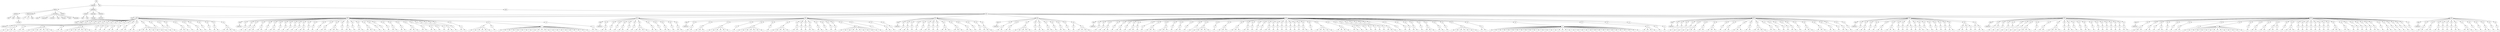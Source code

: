 digraph Tree {
	"t0" [label = "TEI"];
	"t1" [label = "teiHeader"];
	"t2" [label = "fileDesc"];
	"t3" [label = "titleStmt"];
	"t4" [label = "title"];
	"t5" [label = "title"];
	"t6" [label = "author"];
	"t7" [label = "surname"];
	"t8" [label = "publicationStmt"];
	"t9" [label = "p"];
	"t10" [label = "p"];
	"t11" [label = "idno"];
	"t12" [label = "sourceDesc"];
	"t13" [label = "genre"];
	"t14" [label = "inspiration"];
	"t15" [label = "structure"];
	"t16" [label = "type"];
	"t17" [label = "periode"];
	"t18" [label = "taille"];
	"t19" [label = "permalien"];
	"t20" [label = "edStmt"];
	"t21" [label = "profileDesc"];
	"t22" [label = "creation"];
	"t23" [label = "date"];
	"t24" [label = "date"];
	"t25" [label = "langUsage"];
	"t26" [label = "language"];
	"t27" [label = "textClass"];
	"t28" [label = "keywords"];
	"t29" [label = "term"];
	"t30" [label = "text"];
	"t31" [label = "body"];
	"t32" [label = "div1"];
	"t33" [label = "head"];
	"t34" [label = "div2"];
	"t35" [label = "head"];
	"t36" [label = "listPerson"];
	"t37" [label = "sp"];
	"t38" [label = "p"];
	"t39" [label = "s"];
	"t40" [label = "sp"];
	"t41" [label = "p"];
	"t42" [label = "s"];
	"t43" [label = "s"];
	"t44" [label = "s"];
	"t45" [label = "sp"];
	"t46" [label = "p"];
	"t47" [label = "s"];
	"t48" [label = "s"];
	"t49" [label = "sp"];
	"t50" [label = "p"];
	"t51" [label = "s"];
	"t52" [label = "s"];
	"t53" [label = "s"];
	"t54" [label = "s"];
	"t55" [label = "s"];
	"t56" [label = "s"];
	"t57" [label = "s"];
	"t58" [label = "sp"];
	"t59" [label = "p"];
	"t60" [label = "s"];
	"t61" [label = "s"];
	"t62" [label = "sp"];
	"t63" [label = "p"];
	"t64" [label = "s"];
	"t65" [label = "s"];
	"t66" [label = "s"];
	"t67" [label = "s"];
	"t68" [label = "s"];
	"t69" [label = "s"];
	"t70" [label = "s"];
	"t71" [label = "sp"];
	"t72" [label = "p"];
	"t73" [label = "s"];
	"t74" [label = "sp"];
	"t75" [label = "p"];
	"t76" [label = "s"];
	"t77" [label = "sp"];
	"t78" [label = "p"];
	"t79" [label = "s"];
	"t80" [label = "sp"];
	"t81" [label = "p"];
	"t82" [label = "s"];
	"t83" [label = "s"];
	"t84" [label = "sp"];
	"t85" [label = "p"];
	"t86" [label = "s"];
	"t87" [label = "sp"];
	"t88" [label = "p"];
	"t89" [label = "s"];
	"t90" [label = "s"];
	"t91" [label = "sp"];
	"t92" [label = "p"];
	"t93" [label = "s"];
	"t94" [label = "s"];
	"t95" [label = "sp"];
	"t96" [label = "p"];
	"t97" [label = "s"];
	"t98" [label = "s"];
	"t99" [label = "s"];
	"t100" [label = "s"];
	"t101" [label = "s"];
	"t102" [label = "s"];
	"t103" [label = "s"];
	"t104" [label = "sp"];
	"t105" [label = "p"];
	"t106" [label = "s"];
	"t107" [label = "sp"];
	"t108" [label = "p"];
	"t109" [label = "s"];
	"t110" [label = "sp"];
	"t111" [label = "p"];
	"t112" [label = "s"];
	"t113" [label = "sp"];
	"t114" [label = "p"];
	"t115" [label = "s"];
	"t116" [label = "s"];
	"t117" [label = "s"];
	"t118" [label = "sp"];
	"t119" [label = "p"];
	"t120" [label = "s"];
	"t121" [label = "sp"];
	"t122" [label = "p"];
	"t123" [label = "s"];
	"t124" [label = "s"];
	"t125" [label = "sp"];
	"t126" [label = "p"];
	"t127" [label = "s"];
	"t128" [label = "sp"];
	"t129" [label = "p"];
	"t130" [label = "s"];
	"t131" [label = "sp"];
	"t132" [label = "p"];
	"t133" [label = "s"];
	"t134" [label = "s"];
	"t135" [label = "sp"];
	"t136" [label = "p"];
	"t137" [label = "s"];
	"t138" [label = "s"];
	"t139" [label = "s"];
	"t140" [label = "s"];
	"t141" [label = "div2"];
	"t142" [label = "head"];
	"t143" [label = "listPerson"];
	"t144" [label = "sp"];
	"t145" [label = "p"];
	"t146" [label = "s"];
	"t147" [label = "sp"];
	"t148" [label = "p"];
	"t149" [label = "s"];
	"t150" [label = "sp"];
	"t151" [label = "p"];
	"t152" [label = "s"];
	"t153" [label = "s"];
	"t154" [label = "sp"];
	"t155" [label = "p"];
	"t156" [label = "s"];
	"t157" [label = "s"];
	"t158" [label = "sp"];
	"t159" [label = "p"];
	"t160" [label = "s"];
	"t161" [label = "sp"];
	"t162" [label = "p"];
	"t163" [label = "s"];
	"t164" [label = "s"];
	"t165" [label = "sp"];
	"t166" [label = "p"];
	"t167" [label = "s"];
	"t168" [label = "sp"];
	"t169" [label = "p"];
	"t170" [label = "s"];
	"t171" [label = "sp"];
	"t172" [label = "p"];
	"t173" [label = "s"];
	"t174" [label = "sp"];
	"t175" [label = "p"];
	"t176" [label = "s"];
	"t177" [label = "sp"];
	"t178" [label = "p"];
	"t179" [label = "s"];
	"t180" [label = "sp"];
	"t181" [label = "p"];
	"t182" [label = "s"];
	"t183" [label = "s"];
	"t184" [label = "sp"];
	"t185" [label = "p"];
	"t186" [label = "s"];
	"t187" [label = "sp"];
	"t188" [label = "p"];
	"t189" [label = "s"];
	"t190" [label = "sp"];
	"t191" [label = "p"];
	"t192" [label = "s"];
	"t193" [label = "sp"];
	"t194" [label = "p"];
	"t195" [label = "s"];
	"t196" [label = "s"];
	"t197" [label = "sp"];
	"t198" [label = "p"];
	"t199" [label = "s"];
	"t200" [label = "s"];
	"t201" [label = "s"];
	"t202" [label = "sp"];
	"t203" [label = "p"];
	"t204" [label = "s"];
	"t205" [label = "sp"];
	"t206" [label = "p"];
	"t207" [label = "s"];
	"t208" [label = "s"];
	"t209" [label = "sp"];
	"t210" [label = "p"];
	"t211" [label = "s"];
	"t212" [label = "sp"];
	"t213" [label = "p"];
	"t214" [label = "s"];
	"t215" [label = "s"];
	"t216" [label = "sp"];
	"t217" [label = "p"];
	"t218" [label = "s"];
	"t219" [label = "s"];
	"t220" [label = "s"];
	"t221" [label = "sp"];
	"t222" [label = "p"];
	"t223" [label = "s"];
	"t224" [label = "sp"];
	"t225" [label = "p"];
	"t226" [label = "s"];
	"t227" [label = "sp"];
	"t228" [label = "p"];
	"t229" [label = "s"];
	"t230" [label = "sp"];
	"t231" [label = "p"];
	"t232" [label = "s"];
	"t233" [label = "s"];
	"t234" [label = "sp"];
	"t235" [label = "p"];
	"t236" [label = "s"];
	"t237" [label = "s"];
	"t238" [label = "sp"];
	"t239" [label = "p"];
	"t240" [label = "s"];
	"t241" [label = "s"];
	"t242" [label = "s"];
	"t243" [label = "sp"];
	"t244" [label = "p"];
	"t245" [label = "s"];
	"t246" [label = "s"];
	"t247" [label = "sp"];
	"t248" [label = "p"];
	"t249" [label = "s"];
	"t250" [label = "s"];
	"t251" [label = "sp"];
	"t252" [label = "p"];
	"t253" [label = "s"];
	"t254" [label = "sp"];
	"t255" [label = "p"];
	"t256" [label = "s"];
	"t257" [label = "sp"];
	"t258" [label = "p"];
	"t259" [label = "s"];
	"t260" [label = "s"];
	"t261" [label = "sp"];
	"t262" [label = "p"];
	"t263" [label = "s"];
	"t264" [label = "sp"];
	"t265" [label = "p"];
	"t266" [label = "s"];
	"t267" [label = "s"];
	"t268" [label = "sp"];
	"t269" [label = "p"];
	"t270" [label = "s"];
	"t271" [label = "s"];
	"t272" [label = "s"];
	"t273" [label = "s"];
	"t274" [label = "s"];
	"t275" [label = "s"];
	"t276" [label = "p"];
	"t277" [label = "s"];
	"t278" [label = "p"];
	"t279" [label = "s"];
	"t280" [label = "s"];
	"t281" [label = "s"];
	"t282" [label = "s"];
	"t283" [label = "s"];
	"t284" [label = "s"];
	"t285" [label = "s"];
	"t286" [label = "s"];
	"t287" [label = "s"];
	"t288" [label = "s"];
	"t289" [label = "s"];
	"t290" [label = "s"];
	"t291" [label = "s"];
	"t292" [label = "s"];
	"t293" [label = "s"];
	"t294" [label = "s"];
	"t295" [label = "s"];
	"t296" [label = "s"];
	"t297" [label = "s"];
	"t298" [label = "s"];
	"t299" [label = "s"];
	"t300" [label = "s"];
	"t301" [label = "sp"];
	"t302" [label = "p"];
	"t303" [label = "s"];
	"t304" [label = "s"];
	"t305" [label = "div2"];
	"t306" [label = "head"];
	"t307" [label = "listPerson"];
	"t308" [label = "sp"];
	"t309" [label = "p"];
	"t310" [label = "s"];
	"t311" [label = "s"];
	"t312" [label = "sp"];
	"t313" [label = "p"];
	"t314" [label = "s"];
	"t315" [label = "sp"];
	"t316" [label = "p"];
	"t317" [label = "s"];
	"t318" [label = "sp"];
	"t319" [label = "p"];
	"t320" [label = "s"];
	"t321" [label = "s"];
	"t322" [label = "sp"];
	"t323" [label = "p"];
	"t324" [label = "s"];
	"t325" [label = "sp"];
	"t326" [label = "p"];
	"t327" [label = "s"];
	"t328" [label = "sp"];
	"t329" [label = "p"];
	"t330" [label = "s"];
	"t331" [label = "s"];
	"t332" [label = "s"];
	"t333" [label = "s"];
	"t334" [label = "sp"];
	"t335" [label = "p"];
	"t336" [label = "s"];
	"t337" [label = "s"];
	"t338" [label = "sp"];
	"t339" [label = "p"];
	"t340" [label = "s"];
	"t341" [label = "sp"];
	"t342" [label = "p"];
	"t343" [label = "s"];
	"t344" [label = "s"];
	"t345" [label = "sp"];
	"t346" [label = "p"];
	"t347" [label = "s"];
	"t348" [label = "sp"];
	"t349" [label = "p"];
	"t350" [label = "s"];
	"t351" [label = "s"];
	"t352" [label = "div2"];
	"t353" [label = "head"];
	"t354" [label = "listPerson"];
	"t355" [label = "sp"];
	"t356" [label = "p"];
	"t357" [label = "s"];
	"t358" [label = "s"];
	"t359" [label = "sp"];
	"t360" [label = "p"];
	"t361" [label = "s"];
	"t362" [label = "s"];
	"t363" [label = "s"];
	"t364" [label = "sp"];
	"t365" [label = "p"];
	"t366" [label = "s"];
	"t367" [label = "s"];
	"t368" [label = "s"];
	"t369" [label = "s"];
	"t370" [label = "s"];
	"t371" [label = "s"];
	"t372" [label = "sp"];
	"t373" [label = "p"];
	"t374" [label = "s"];
	"t375" [label = "sp"];
	"t376" [label = "p"];
	"t377" [label = "s"];
	"t378" [label = "s"];
	"t379" [label = "s"];
	"t380" [label = "s"];
	"t381" [label = "s"];
	"t382" [label = "s"];
	"t383" [label = "s"];
	"t384" [label = "sp"];
	"t385" [label = "p"];
	"t386" [label = "s"];
	"t387" [label = "sp"];
	"t388" [label = "p"];
	"t389" [label = "s"];
	"t390" [label = "s"];
	"t391" [label = "s"];
	"t392" [label = "s"];
	"t393" [label = "s"];
	"t394" [label = "sp"];
	"t395" [label = "p"];
	"t396" [label = "s"];
	"t397" [label = "s"];
	"t398" [label = "sp"];
	"t399" [label = "p"];
	"t400" [label = "s"];
	"t401" [label = "sp"];
	"t402" [label = "p"];
	"t403" [label = "s"];
	"t404" [label = "sp"];
	"t405" [label = "p"];
	"t406" [label = "s"];
	"t407" [label = "s"];
	"t408" [label = "sp"];
	"t409" [label = "p"];
	"t410" [label = "s"];
	"t411" [label = "s"];
	"t412" [label = "sp"];
	"t413" [label = "p"];
	"t414" [label = "s"];
	"t415" [label = "sp"];
	"t416" [label = "p"];
	"t417" [label = "s"];
	"t418" [label = "sp"];
	"t419" [label = "p"];
	"t420" [label = "s"];
	"t421" [label = "sp"];
	"t422" [label = "p"];
	"t423" [label = "s"];
	"t424" [label = "s"];
	"t425" [label = "s"];
	"t426" [label = "s"];
	"t427" [label = "s"];
	"t428" [label = "s"];
	"t429" [label = "s"];
	"t430" [label = "s"];
	"t431" [label = "s"];
	"t432" [label = "s"];
	"t433" [label = "sp"];
	"t434" [label = "p"];
	"t435" [label = "s"];
	"t436" [label = "sp"];
	"t437" [label = "p"];
	"t438" [label = "s"];
	"t439" [label = "s"];
	"t440" [label = "sp"];
	"t441" [label = "p"];
	"t442" [label = "s"];
	"t443" [label = "div2"];
	"t444" [label = "head"];
	"t445" [label = "listPerson"];
	"t446" [label = "sp"];
	"t447" [label = "p"];
	"t448" [label = "s"];
	"t449" [label = "sp"];
	"t450" [label = "p"];
	"t451" [label = "s"];
	"t452" [label = "s"];
	"t453" [label = "sp"];
	"t454" [label = "p"];
	"t455" [label = "s"];
	"t456" [label = "sp"];
	"t457" [label = "p"];
	"t458" [label = "s"];
	"t459" [label = "sp"];
	"t460" [label = "p"];
	"t461" [label = "s"];
	"t462" [label = "sp"];
	"t463" [label = "p"];
	"t464" [label = "s"];
	"t465" [label = "s"];
	"t466" [label = "sp"];
	"t467" [label = "p"];
	"t468" [label = "s"];
	"t469" [label = "sp"];
	"t470" [label = "p"];
	"t471" [label = "s"];
	"t472" [label = "sp"];
	"t473" [label = "p"];
	"t474" [label = "s"];
	"t475" [label = "s"];
	"t476" [label = "s"];
	"t477" [label = "sp"];
	"t478" [label = "p"];
	"t479" [label = "s"];
	"t480" [label = "s"];
	"t481" [label = "s"];
	"t482" [label = "sp"];
	"t483" [label = "p"];
	"t484" [label = "s"];
	"t485" [label = "s"];
	"t486" [label = "sp"];
	"t487" [label = "p"];
	"t488" [label = "s"];
	"t489" [label = "sp"];
	"t490" [label = "p"];
	"t491" [label = "s"];
	"t492" [label = "sp"];
	"t493" [label = "p"];
	"t494" [label = "s"];
	"t495" [label = "s"];
	"t496" [label = "s"];
	"t497" [label = "div2"];
	"t498" [label = "head"];
	"t499" [label = "listPerson"];
	"t500" [label = "sp"];
	"t501" [label = "p"];
	"t502" [label = "s"];
	"t503" [label = "s"];
	"t504" [label = "sp"];
	"t505" [label = "p"];
	"t506" [label = "s"];
	"t507" [label = "s"];
	"t508" [label = "sp"];
	"t509" [label = "p"];
	"t510" [label = "s"];
	"t511" [label = "s"];
	"t512" [label = "s"];
	"t513" [label = "s"];
	"t514" [label = "s"];
	"t515" [label = "sp"];
	"t516" [label = "p"];
	"t517" [label = "s"];
	"t518" [label = "sp"];
	"t519" [label = "p"];
	"t520" [label = "s"];
	"t521" [label = "s"];
	"t522" [label = "sp"];
	"t523" [label = "p"];
	"t524" [label = "s"];
	"t525" [label = "s"];
	"t526" [label = "sp"];
	"t527" [label = "p"];
	"t528" [label = "s"];
	"t529" [label = "sp"];
	"t530" [label = "p"];
	"t531" [label = "s"];
	"t532" [label = "s"];
	"t533" [label = "sp"];
	"t534" [label = "p"];
	"t535" [label = "s"];
	"t536" [label = "sp"];
	"t537" [label = "p"];
	"t538" [label = "s"];
	"t539" [label = "p"];
	"t540" [label = "s"];
	"t541" [label = "s"];
	"t542" [label = "s"];
	"t543" [label = "s"];
	"t544" [label = "div2"];
	"t545" [label = "head"];
	"t546" [label = "listPerson"];
	"t547" [label = "sp"];
	"t548" [label = "p"];
	"t549" [label = "s"];
	"t550" [label = "sp"];
	"t551" [label = "p"];
	"t552" [label = "s"];
	"t553" [label = "sp"];
	"t554" [label = "p"];
	"t555" [label = "s"];
	"t556" [label = "s"];
	"t557" [label = "sp"];
	"t558" [label = "p"];
	"t559" [label = "s"];
	"t560" [label = "sp"];
	"t561" [label = "p"];
	"t562" [label = "s"];
	"t563" [label = "s"];
	"t564" [label = "sp"];
	"t565" [label = "p"];
	"t566" [label = "s"];
	"t567" [label = "sp"];
	"t568" [label = "p"];
	"t569" [label = "s"];
	"t570" [label = "s"];
	"t571" [label = "sp"];
	"t572" [label = "p"];
	"t573" [label = "s"];
	"t574" [label = "sp"];
	"t575" [label = "p"];
	"t576" [label = "s"];
	"t577" [label = "sp"];
	"t578" [label = "p"];
	"t579" [label = "s"];
	"t580" [label = "s"];
	"t581" [label = "s"];
	"t582" [label = "sp"];
	"t583" [label = "p"];
	"t584" [label = "s"];
	"t585" [label = "s"];
	"t586" [label = "s"];
	"t587" [label = "sp"];
	"t588" [label = "p"];
	"t589" [label = "s"];
	"t590" [label = "sp"];
	"t591" [label = "p"];
	"t592" [label = "s"];
	"t593" [label = "s"];
	"t594" [label = "sp"];
	"t595" [label = "p"];
	"t596" [label = "s"];
	"t597" [label = "sp"];
	"t598" [label = "p"];
	"t599" [label = "s"];
	"t600" [label = "sp"];
	"t601" [label = "p"];
	"t602" [label = "s"];
	"t603" [label = "s"];
	"t604" [label = "s"];
	"t605" [label = "s"];
	"t606" [label = "s"];
	"t607" [label = "sp"];
	"t608" [label = "p"];
	"t609" [label = "s"];
	"t610" [label = "sp"];
	"t611" [label = "p"];
	"t612" [label = "s"];
	"t613" [label = "s"];
	"t614" [label = "s"];
	"t615" [label = "sp"];
	"t616" [label = "p"];
	"t617" [label = "s"];
	"t618" [label = "s"];
	"t619" [label = "s"];
	"t620" [label = "sp"];
	"t621" [label = "p"];
	"t622" [label = "s"];
	"t623" [label = "s"];
	"t624" [label = "sp"];
	"t625" [label = "p"];
	"t626" [label = "s"];
	"t627" [label = "sp"];
	"t628" [label = "p"];
	"t629" [label = "s"];
	"t630" [label = "sp"];
	"t631" [label = "p"];
	"t632" [label = "s"];
	"t633" [label = "sp"];
	"t634" [label = "p"];
	"t635" [label = "s"];
	"t636" [label = "s"];
	"t637" [label = "sp"];
	"t638" [label = "p"];
	"t639" [label = "s"];
	"t640" [label = "sp"];
	"t641" [label = "p"];
	"t642" [label = "s"];
	"t643" [label = "sp"];
	"t644" [label = "p"];
	"t645" [label = "s"];
	"t646" [label = "sp"];
	"t647" [label = "p"];
	"t648" [label = "s"];
	"t649" [label = "sp"];
	"t650" [label = "p"];
	"t651" [label = "s"];
	"t652" [label = "sp"];
	"t653" [label = "p"];
	"t654" [label = "s"];
	"t655" [label = "sp"];
	"t656" [label = "p"];
	"t657" [label = "s"];
	"t658" [label = "sp"];
	"t659" [label = "p"];
	"t660" [label = "s"];
	"t661" [label = "s"];
	"t662" [label = "sp"];
	"t663" [label = "p"];
	"t664" [label = "s"];
	"t665" [label = "sp"];
	"t666" [label = "p"];
	"t667" [label = "s"];
	"t668" [label = "s"];
	"t669" [label = "s"];
	"t670" [label = "s"];
	"t671" [label = "s"];
	"t672" [label = "sp"];
	"t673" [label = "p"];
	"t674" [label = "s"];
	"t675" [label = "s"];
	"t676" [label = "s"];
	"t677" [label = "s"];
	"t678" [label = "sp"];
	"t679" [label = "p"];
	"t680" [label = "s"];
	"t681" [label = "s"];
	"t682" [label = "sp"];
	"t683" [label = "p"];
	"t684" [label = "s"];
	"t685" [label = "sp"];
	"t686" [label = "p"];
	"t687" [label = "s"];
	"t688" [label = "sp"];
	"t689" [label = "p"];
	"t690" [label = "s"];
	"t691" [label = "sp"];
	"t692" [label = "p"];
	"t693" [label = "s"];
	"t694" [label = "sp"];
	"t695" [label = "p"];
	"t696" [label = "s"];
	"t697" [label = "sp"];
	"t698" [label = "p"];
	"t699" [label = "s"];
	"t700" [label = "sp"];
	"t701" [label = "p"];
	"t702" [label = "s"];
	"t703" [label = "s"];
	"t704" [label = "s"];
	"t705" [label = "sp"];
	"t706" [label = "p"];
	"t707" [label = "s"];
	"t708" [label = "sp"];
	"t709" [label = "p"];
	"t710" [label = "s"];
	"t711" [label = "sp"];
	"t712" [label = "p"];
	"t713" [label = "s"];
	"t714" [label = "sp"];
	"t715" [label = "p"];
	"t716" [label = "s"];
	"t717" [label = "s"];
	"t718" [label = "sp"];
	"t719" [label = "p"];
	"t720" [label = "s"];
	"t721" [label = "sp"];
	"t722" [label = "p"];
	"t723" [label = "s"];
	"t724" [label = "s"];
	"t725" [label = "s"];
	"t726" [label = "sp"];
	"t727" [label = "p"];
	"t728" [label = "s"];
	"t729" [label = "s"];
	"t730" [label = "sp"];
	"t731" [label = "p"];
	"t732" [label = "s"];
	"t733" [label = "sp"];
	"t734" [label = "p"];
	"t735" [label = "s"];
	"t736" [label = "s"];
	"t737" [label = "s"];
	"t738" [label = "s"];
	"t739" [label = "s"];
	"t740" [label = "s"];
	"t741" [label = "s"];
	"t742" [label = "sp"];
	"t743" [label = "p"];
	"t744" [label = "s"];
	"t745" [label = "s"];
	"t746" [label = "sp"];
	"t747" [label = "p"];
	"t748" [label = "s"];
	"t749" [label = "s"];
	"t750" [label = "s"];
	"t751" [label = "s"];
	"t752" [label = "s"];
	"t753" [label = "s"];
	"t754" [label = "s"];
	"t755" [label = "s"];
	"t756" [label = "s"];
	"t757" [label = "s"];
	"t758" [label = "s"];
	"t759" [label = "s"];
	"t760" [label = "s"];
	"t761" [label = "s"];
	"t762" [label = "s"];
	"t763" [label = "s"];
	"t764" [label = "s"];
	"t765" [label = "s"];
	"t766" [label = "s"];
	"t767" [label = "s"];
	"t768" [label = "s"];
	"t769" [label = "s"];
	"t770" [label = "s"];
	"t771" [label = "s"];
	"t772" [label = "s"];
	"t773" [label = "s"];
	"t774" [label = "s"];
	"t775" [label = "s"];
	"t776" [label = "s"];
	"t777" [label = "s"];
	"t778" [label = "s"];
	"t779" [label = "s"];
	"t780" [label = "s"];
	"t781" [label = "s"];
	"t782" [label = "s"];
	"t783" [label = "s"];
	"t784" [label = "sp"];
	"t785" [label = "p"];
	"t786" [label = "s"];
	"t787" [label = "s"];
	"t788" [label = "s"];
	"t789" [label = "s"];
	"t790" [label = "sp"];
	"t791" [label = "p"];
	"t792" [label = "s"];
	"t793" [label = "sp"];
	"t794" [label = "p"];
	"t795" [label = "s"];
	"t796" [label = "div2"];
	"t797" [label = "head"];
	"t798" [label = "listPerson"];
	"t799" [label = "sp"];
	"t800" [label = "p"];
	"t801" [label = "s"];
	"t802" [label = "sp"];
	"t803" [label = "p"];
	"t804" [label = "s"];
	"t805" [label = "sp"];
	"t806" [label = "p"];
	"t807" [label = "s"];
	"t808" [label = "sp"];
	"t809" [label = "p"];
	"t810" [label = "s"];
	"t811" [label = "sp"];
	"t812" [label = "p"];
	"t813" [label = "s"];
	"t814" [label = "s"];
	"t815" [label = "s"];
	"t816" [label = "sp"];
	"t817" [label = "p"];
	"t818" [label = "s"];
	"t819" [label = "s"];
	"t820" [label = "sp"];
	"t821" [label = "p"];
	"t822" [label = "s"];
	"t823" [label = "s"];
	"t824" [label = "s"];
	"t825" [label = "sp"];
	"t826" [label = "p"];
	"t827" [label = "s"];
	"t828" [label = "sp"];
	"t829" [label = "p"];
	"t830" [label = "s"];
	"t831" [label = "s"];
	"t832" [label = "sp"];
	"t833" [label = "p"];
	"t834" [label = "s"];
	"t835" [label = "s"];
	"t836" [label = "s"];
	"t837" [label = "sp"];
	"t838" [label = "p"];
	"t839" [label = "s"];
	"t840" [label = "s"];
	"t841" [label = "sp"];
	"t842" [label = "p"];
	"t843" [label = "s"];
	"t844" [label = "s"];
	"t845" [label = "s"];
	"t846" [label = "s"];
	"t847" [label = "sp"];
	"t848" [label = "p"];
	"t849" [label = "s"];
	"t850" [label = "s"];
	"t851" [label = "sp"];
	"t852" [label = "p"];
	"t853" [label = "s"];
	"t854" [label = "sp"];
	"t855" [label = "p"];
	"t856" [label = "s"];
	"t857" [label = "sp"];
	"t858" [label = "p"];
	"t859" [label = "s"];
	"t860" [label = "sp"];
	"t861" [label = "p"];
	"t862" [label = "s"];
	"t863" [label = "s"];
	"t864" [label = "sp"];
	"t865" [label = "p"];
	"t866" [label = "s"];
	"t867" [label = "sp"];
	"t868" [label = "p"];
	"t869" [label = "s"];
	"t870" [label = "s"];
	"t871" [label = "s"];
	"t872" [label = "sp"];
	"t873" [label = "p"];
	"t874" [label = "s"];
	"t875" [label = "s"];
	"t876" [label = "s"];
	"t877" [label = "sp"];
	"t878" [label = "p"];
	"t879" [label = "s"];
	"t880" [label = "s"];
	"t881" [label = "sp"];
	"t882" [label = "p"];
	"t883" [label = "s"];
	"t884" [label = "sp"];
	"t885" [label = "p"];
	"t886" [label = "s"];
	"t887" [label = "s"];
	"t888" [label = "sp"];
	"t889" [label = "p"];
	"t890" [label = "s"];
	"t891" [label = "div2"];
	"t892" [label = "head"];
	"t893" [label = "listPerson"];
	"t894" [label = "sp"];
	"t895" [label = "p"];
	"t896" [label = "s"];
	"t897" [label = "sp"];
	"t898" [label = "p"];
	"t899" [label = "s"];
	"t900" [label = "s"];
	"t901" [label = "sp"];
	"t902" [label = "p"];
	"t903" [label = "s"];
	"t904" [label = "sp"];
	"t905" [label = "p"];
	"t906" [label = "s"];
	"t907" [label = "sp"];
	"t908" [label = "p"];
	"t909" [label = "s"];
	"t910" [label = "s"];
	"t911" [label = "sp"];
	"t912" [label = "p"];
	"t913" [label = "s"];
	"t914" [label = "s"];
	"t915" [label = "s"];
	"t916" [label = "sp"];
	"t917" [label = "p"];
	"t918" [label = "s"];
	"t919" [label = "sp"];
	"t920" [label = "p"];
	"t921" [label = "s"];
	"t922" [label = "sp"];
	"t923" [label = "p"];
	"t924" [label = "s"];
	"t925" [label = "p"];
	"t926" [label = "s"];
	"t927" [label = "sp"];
	"t928" [label = "p"];
	"t929" [label = "s"];
	"t930" [label = "sp"];
	"t931" [label = "p"];
	"t932" [label = "s"];
	"t933" [label = "s"];
	"t934" [label = "sp"];
	"t935" [label = "p"];
	"t936" [label = "s"];
	"t937" [label = "sp"];
	"t938" [label = "p"];
	"t939" [label = "s"];
	"t940" [label = "sp"];
	"t941" [label = "p"];
	"t942" [label = "s"];
	"t943" [label = "sp"];
	"t944" [label = "p"];
	"t945" [label = "s"];
	"t946" [label = "sp"];
	"t947" [label = "p"];
	"t948" [label = "s"];
	"t949" [label = "sp"];
	"t950" [label = "p"];
	"t951" [label = "s"];
	"t952" [label = "s"];
	"t953" [label = "sp"];
	"t954" [label = "p"];
	"t955" [label = "s"];
	"t956" [label = "s"];
	"t957" [label = "p"];
	"t958" [label = "s"];
	"t959" [label = "p"];
	"t960" [label = "s"];
	"t961" [label = "sp"];
	"t962" [label = "p"];
	"t963" [label = "s"];
	"t964" [label = "p"];
	"t965" [label = "s"];
	"t966" [label = "s"];
	"t967" [label = "div2"];
	"t968" [label = "head"];
	"t969" [label = "listPerson"];
	"t970" [label = "sp"];
	"t971" [label = "p"];
	"t972" [label = "s"];
	"t973" [label = "p"];
	"t974" [label = "s"];
	"t975" [label = "sp"];
	"t976" [label = "p"];
	"t977" [label = "s"];
	"t978" [label = "sp"];
	"t979" [label = "p"];
	"t980" [label = "s"];
	"t981" [label = "sp"];
	"t982" [label = "p"];
	"t983" [label = "s"];
	"t984" [label = "sp"];
	"t985" [label = "p"];
	"t986" [label = "s"];
	"t987" [label = "sp"];
	"t988" [label = "p"];
	"t989" [label = "s"];
	"t990" [label = "sp"];
	"t991" [label = "p"];
	"t992" [label = "s"];
	"t993" [label = "s"];
	"t994" [label = "s"];
	"t995" [label = "s"];
	"t996" [label = "sp"];
	"t997" [label = "p"];
	"t998" [label = "s"];
	"t999" [label = "sp"];
	"t1000" [label = "p"];
	"t1001" [label = "s"];
	"t1002" [label = "s"];
	"t1003" [label = "sp"];
	"t1004" [label = "p"];
	"t1005" [label = "s"];
	"t1006" [label = "s"];
	"t1007" [label = "s"];
	"t1008" [label = "s"];
	"t1009" [label = "sp"];
	"t1010" [label = "p"];
	"t1011" [label = "s"];
	"t1012" [label = "sp"];
	"t1013" [label = "p"];
	"t1014" [label = "s"];
	"t1015" [label = "s"];
	"t1016" [label = "sp"];
	"t1017" [label = "p"];
	"t1018" [label = "s"];
	"t1019" [label = "sp"];
	"t1020" [label = "p"];
	"t1021" [label = "s"];
	"t1022" [label = "sp"];
	"t1023" [label = "p"];
	"t1024" [label = "s"];
	"t1025" [label = "s"];
	"t1026" [label = "sp"];
	"t1027" [label = "p"];
	"t1028" [label = "s"];
	"t1029" [label = "sp"];
	"t1030" [label = "p"];
	"t1031" [label = "s"];
	"t1032" [label = "sp"];
	"t1033" [label = "p"];
	"t1034" [label = "s"];
	"t1035" [label = "sp"];
	"t1036" [label = "p"];
	"t1037" [label = "s"];
	"t1038" [label = "sp"];
	"t1039" [label = "p"];
	"t1040" [label = "s"];
	"t1041" [label = "sp"];
	"t1042" [label = "p"];
	"t1043" [label = "s"];
	"t1044" [label = "sp"];
	"t1045" [label = "p"];
	"t1046" [label = "s"];
	"t1047" [label = "sp"];
	"t1048" [label = "p"];
	"t1049" [label = "s"];
	"t1050" [label = "s"];
	"t1051" [label = "div2"];
	"t1052" [label = "head"];
	"t1053" [label = "listPerson"];
	"t1054" [label = "sp"];
	"t1055" [label = "p"];
	"t1056" [label = "s"];
	"t1057" [label = "s"];
	"t1058" [label = "s"];
	"t1059" [label = "sp"];
	"t1060" [label = "p"];
	"t1061" [label = "s"];
	"t1062" [label = "s"];
	"t1063" [label = "sp"];
	"t1064" [label = "p"];
	"t1065" [label = "s"];
	"t1066" [label = "p"];
	"t1067" [label = "s"];
	"t1068" [label = "s"];
	"t1069" [label = "sp"];
	"t1070" [label = "p"];
	"t1071" [label = "s"];
	"t1072" [label = "sp"];
	"t1073" [label = "p"];
	"t1074" [label = "s"];
	"t1075" [label = "sp"];
	"t1076" [label = "p"];
	"t1077" [label = "s"];
	"t1078" [label = "s"];
	"t1079" [label = "sp"];
	"t1080" [label = "p"];
	"t1081" [label = "s"];
	"t1082" [label = "sp"];
	"t1083" [label = "p"];
	"t1084" [label = "s"];
	"t1085" [label = "s"];
	"t1086" [label = "s"];
	"t1087" [label = "s"];
	"t1088" [label = "s"];
	"t1089" [label = "s"];
	"t1090" [label = "s"];
	"t1091" [label = "s"];
	"t1092" [label = "s"];
	"t1093" [label = "s"];
	"t1094" [label = "s"];
	"t1095" [label = "s"];
	"t1096" [label = "s"];
	"t1097" [label = "s"];
	"t1098" [label = "sp"];
	"t1099" [label = "p"];
	"t1100" [label = "s"];
	"t1101" [label = "sp"];
	"t1102" [label = "p"];
	"t1103" [label = "s"];
	"t1104" [label = "s"];
	"t1105" [label = "sp"];
	"t1106" [label = "p"];
	"t1107" [label = "s"];
	"t1108" [label = "s"];
	"t1109" [label = "sp"];
	"t1110" [label = "p"];
	"t1111" [label = "s"];
	"t1112" [label = "s"];
	"t1113" [label = "p"];
	"t1114" [label = "s"];
	"t1115" [label = "sp"];
	"t1116" [label = "p"];
	"t1117" [label = "s"];
	"t1118" [label = "sp"];
	"t1119" [label = "p"];
	"t1120" [label = "s"];
	"t1121" [label = "s"];
	"t1122" [label = "s"];
	"t1123" [label = "sp"];
	"t1124" [label = "p"];
	"t1125" [label = "s"];
	"t1126" [label = "sp"];
	"t1127" [label = "p"];
	"t1128" [label = "s"];
	"t1129" [label = "sp"];
	"t1130" [label = "p"];
	"t1131" [label = "s"];
	"t1132" [label = "sp"];
	"t1133" [label = "p"];
	"t1134" [label = "s"];
	"t1135" [label = "sp"];
	"t1136" [label = "p"];
	"t1137" [label = "s"];
	"t1138" [label = "sp"];
	"t1139" [label = "p"];
	"t1140" [label = "s"];
	"t1141" [label = "sp"];
	"t1142" [label = "p"];
	"t1143" [label = "s"];
	"t1144" [label = "sp"];
	"t1145" [label = "p"];
	"t1146" [label = "s"];
	"t1147" [label = "sp"];
	"t1148" [label = "p"];
	"t1149" [label = "s"];
	"t1150" [label = "s"];
	"t1151" [label = "s"];
	"t1152" [label = "sp"];
	"t1153" [label = "p"];
	"t1154" [label = "s"];
	"t1155" [label = "s"];
	"t1156" [label = "sp"];
	"t1157" [label = "p"];
	"t1158" [label = "s"];
	"t1159" [label = "sp"];
	"t1160" [label = "p"];
	"t1161" [label = "s"];
	"t1162" [label = "sp"];
	"t1163" [label = "p"];
	"t1164" [label = "s"];
	"t1165" [label = "sp"];
	"t1166" [label = "p"];
	"t1167" [label = "s"];
	"t1168" [label = "sp"];
	"t1169" [label = "p"];
	"t1170" [label = "s"];
	"t1171" [label = "sp"];
	"t1172" [label = "p"];
	"t1173" [label = "s"];
	"t1174" [label = "s"];
	"t1175" [label = "sp"];
	"t1176" [label = "p"];
	"t1177" [label = "s"];
	"t1178" [label = "sp"];
	"t1179" [label = "p"];
	"t1180" [label = "s"];
	"t1181" [label = "s"];
	"t1182" [label = "sp"];
	"t1183" [label = "p"];
	"t1184" [label = "s"];
	"t1185" [label = "sp"];
	"t1186" [label = "p"];
	"t1187" [label = "s"];
	"t1188" [label = "sp"];
	"t1189" [label = "p"];
	"t1190" [label = "s"];
	"t1191" [label = "sp"];
	"t1192" [label = "p"];
	"t1193" [label = "s"];
	"t1194" [label = "sp"];
	"t1195" [label = "p"];
	"t1196" [label = "s"];
	"t1197" [label = "div2"];
	"t1198" [label = "head"];
	"t1199" [label = "listPerson"];
	"t1200" [label = "sp"];
	"t1201" [label = "p"];
	"t1202" [label = "s"];
	"t1203" [label = "s"];
	"t1204" [label = "sp"];
	"t1205" [label = "p"];
	"t1206" [label = "s"];
	"t1207" [label = "s"];
	"t1208" [label = "sp"];
	"t1209" [label = "p"];
	"t1210" [label = "s"];
	"t1211" [label = "s"];
	"t1212" [label = "sp"];
	"t1213" [label = "p"];
	"t1214" [label = "s"];
	"t1215" [label = "sp"];
	"t1216" [label = "p"];
	"t1217" [label = "s"];
	"t1218" [label = "sp"];
	"t1219" [label = "p"];
	"t1220" [label = "s"];
	"t1221" [label = "sp"];
	"t1222" [label = "p"];
	"t1223" [label = "s"];
	"t1224" [label = "s"];
	"t1225" [label = "sp"];
	"t1226" [label = "p"];
	"t1227" [label = "s"];
	"t1228" [label = "s"];
	"t1229" [label = "s"];
	"t1230" [label = "sp"];
	"t1231" [label = "p"];
	"t1232" [label = "s"];
	"t1233" [label = "sp"];
	"t1234" [label = "p"];
	"t1235" [label = "s"];
	"t1236" [label = "sp"];
	"t1237" [label = "p"];
	"t1238" [label = "s"];
	"t1239" [label = "s"];
	"t1240" [label = "sp"];
	"t1241" [label = "p"];
	"t1242" [label = "s"];
	"t1243" [label = "sp"];
	"t1244" [label = "p"];
	"t1245" [label = "s"];
	"t0" -> "t1";
	"t1" -> "t2";
	"t2" -> "t3";
	"t3" -> "t4";
	"t3" -> "t5";
	"t3" -> "t6";
	"t6" -> "t7";
	"t2" -> "t8";
	"t8" -> "t9";
	"t8" -> "t10";
	"t8" -> "t11";
	"t2" -> "t12";
	"t12" -> "t13";
	"t12" -> "t14";
	"t12" -> "t15";
	"t12" -> "t16";
	"t12" -> "t17";
	"t12" -> "t18";
	"t12" -> "t19";
	"t2" -> "t20";
	"t1" -> "t21";
	"t21" -> "t22";
	"t22" -> "t23";
	"t22" -> "t24";
	"t21" -> "t25";
	"t25" -> "t26";
	"t21" -> "t27";
	"t27" -> "t28";
	"t28" -> "t29";
	"t0" -> "t30";
	"t30" -> "t31";
	"t31" -> "t32";
	"t32" -> "t33";
	"t32" -> "t34";
	"t34" -> "t35";
	"t35" -> "t36";
	"t34" -> "t37";
	"t37" -> "t38";
	"t38" -> "t39";
	"t34" -> "t40";
	"t40" -> "t41";
	"t41" -> "t42";
	"t41" -> "t43";
	"t41" -> "t44";
	"t34" -> "t45";
	"t45" -> "t46";
	"t46" -> "t47";
	"t46" -> "t48";
	"t34" -> "t49";
	"t49" -> "t50";
	"t50" -> "t51";
	"t50" -> "t52";
	"t50" -> "t53";
	"t50" -> "t54";
	"t50" -> "t55";
	"t50" -> "t56";
	"t50" -> "t57";
	"t34" -> "t58";
	"t58" -> "t59";
	"t59" -> "t60";
	"t59" -> "t61";
	"t34" -> "t62";
	"t62" -> "t63";
	"t63" -> "t64";
	"t63" -> "t65";
	"t63" -> "t66";
	"t63" -> "t67";
	"t63" -> "t68";
	"t63" -> "t69";
	"t63" -> "t70";
	"t34" -> "t71";
	"t71" -> "t72";
	"t72" -> "t73";
	"t34" -> "t74";
	"t74" -> "t75";
	"t75" -> "t76";
	"t34" -> "t77";
	"t77" -> "t78";
	"t78" -> "t79";
	"t34" -> "t80";
	"t80" -> "t81";
	"t81" -> "t82";
	"t81" -> "t83";
	"t34" -> "t84";
	"t84" -> "t85";
	"t85" -> "t86";
	"t34" -> "t87";
	"t87" -> "t88";
	"t88" -> "t89";
	"t88" -> "t90";
	"t34" -> "t91";
	"t91" -> "t92";
	"t92" -> "t93";
	"t92" -> "t94";
	"t34" -> "t95";
	"t95" -> "t96";
	"t96" -> "t97";
	"t96" -> "t98";
	"t96" -> "t99";
	"t96" -> "t100";
	"t96" -> "t101";
	"t96" -> "t102";
	"t96" -> "t103";
	"t34" -> "t104";
	"t104" -> "t105";
	"t105" -> "t106";
	"t34" -> "t107";
	"t107" -> "t108";
	"t108" -> "t109";
	"t34" -> "t110";
	"t110" -> "t111";
	"t111" -> "t112";
	"t34" -> "t113";
	"t113" -> "t114";
	"t114" -> "t115";
	"t114" -> "t116";
	"t114" -> "t117";
	"t34" -> "t118";
	"t118" -> "t119";
	"t119" -> "t120";
	"t34" -> "t121";
	"t121" -> "t122";
	"t122" -> "t123";
	"t122" -> "t124";
	"t34" -> "t125";
	"t125" -> "t126";
	"t126" -> "t127";
	"t34" -> "t128";
	"t128" -> "t129";
	"t129" -> "t130";
	"t34" -> "t131";
	"t131" -> "t132";
	"t132" -> "t133";
	"t132" -> "t134";
	"t34" -> "t135";
	"t135" -> "t136";
	"t136" -> "t137";
	"t136" -> "t138";
	"t136" -> "t139";
	"t136" -> "t140";
	"t32" -> "t141";
	"t141" -> "t142";
	"t142" -> "t143";
	"t141" -> "t144";
	"t144" -> "t145";
	"t145" -> "t146";
	"t141" -> "t147";
	"t147" -> "t148";
	"t148" -> "t149";
	"t141" -> "t150";
	"t150" -> "t151";
	"t151" -> "t152";
	"t151" -> "t153";
	"t141" -> "t154";
	"t154" -> "t155";
	"t155" -> "t156";
	"t155" -> "t157";
	"t141" -> "t158";
	"t158" -> "t159";
	"t159" -> "t160";
	"t141" -> "t161";
	"t161" -> "t162";
	"t162" -> "t163";
	"t162" -> "t164";
	"t141" -> "t165";
	"t165" -> "t166";
	"t166" -> "t167";
	"t141" -> "t168";
	"t168" -> "t169";
	"t169" -> "t170";
	"t141" -> "t171";
	"t171" -> "t172";
	"t172" -> "t173";
	"t141" -> "t174";
	"t174" -> "t175";
	"t175" -> "t176";
	"t141" -> "t177";
	"t177" -> "t178";
	"t178" -> "t179";
	"t141" -> "t180";
	"t180" -> "t181";
	"t181" -> "t182";
	"t181" -> "t183";
	"t141" -> "t184";
	"t184" -> "t185";
	"t185" -> "t186";
	"t141" -> "t187";
	"t187" -> "t188";
	"t188" -> "t189";
	"t141" -> "t190";
	"t190" -> "t191";
	"t191" -> "t192";
	"t141" -> "t193";
	"t193" -> "t194";
	"t194" -> "t195";
	"t194" -> "t196";
	"t141" -> "t197";
	"t197" -> "t198";
	"t198" -> "t199";
	"t198" -> "t200";
	"t198" -> "t201";
	"t141" -> "t202";
	"t202" -> "t203";
	"t203" -> "t204";
	"t141" -> "t205";
	"t205" -> "t206";
	"t206" -> "t207";
	"t206" -> "t208";
	"t141" -> "t209";
	"t209" -> "t210";
	"t210" -> "t211";
	"t141" -> "t212";
	"t212" -> "t213";
	"t213" -> "t214";
	"t213" -> "t215";
	"t141" -> "t216";
	"t216" -> "t217";
	"t217" -> "t218";
	"t217" -> "t219";
	"t217" -> "t220";
	"t141" -> "t221";
	"t221" -> "t222";
	"t222" -> "t223";
	"t141" -> "t224";
	"t224" -> "t225";
	"t225" -> "t226";
	"t141" -> "t227";
	"t227" -> "t228";
	"t228" -> "t229";
	"t141" -> "t230";
	"t230" -> "t231";
	"t231" -> "t232";
	"t231" -> "t233";
	"t141" -> "t234";
	"t234" -> "t235";
	"t235" -> "t236";
	"t235" -> "t237";
	"t141" -> "t238";
	"t238" -> "t239";
	"t239" -> "t240";
	"t239" -> "t241";
	"t239" -> "t242";
	"t141" -> "t243";
	"t243" -> "t244";
	"t244" -> "t245";
	"t244" -> "t246";
	"t141" -> "t247";
	"t247" -> "t248";
	"t248" -> "t249";
	"t248" -> "t250";
	"t141" -> "t251";
	"t251" -> "t252";
	"t252" -> "t253";
	"t141" -> "t254";
	"t254" -> "t255";
	"t255" -> "t256";
	"t141" -> "t257";
	"t257" -> "t258";
	"t258" -> "t259";
	"t258" -> "t260";
	"t141" -> "t261";
	"t261" -> "t262";
	"t262" -> "t263";
	"t141" -> "t264";
	"t264" -> "t265";
	"t265" -> "t266";
	"t265" -> "t267";
	"t141" -> "t268";
	"t268" -> "t269";
	"t269" -> "t270";
	"t269" -> "t271";
	"t269" -> "t272";
	"t269" -> "t273";
	"t269" -> "t274";
	"t269" -> "t275";
	"t268" -> "t276";
	"t276" -> "t277";
	"t268" -> "t278";
	"t278" -> "t279";
	"t278" -> "t280";
	"t278" -> "t281";
	"t278" -> "t282";
	"t278" -> "t283";
	"t278" -> "t284";
	"t278" -> "t285";
	"t278" -> "t286";
	"t278" -> "t287";
	"t278" -> "t288";
	"t278" -> "t289";
	"t278" -> "t290";
	"t278" -> "t291";
	"t278" -> "t292";
	"t278" -> "t293";
	"t278" -> "t294";
	"t278" -> "t295";
	"t278" -> "t296";
	"t278" -> "t297";
	"t278" -> "t298";
	"t278" -> "t299";
	"t278" -> "t300";
	"t141" -> "t301";
	"t301" -> "t302";
	"t302" -> "t303";
	"t302" -> "t304";
	"t32" -> "t305";
	"t305" -> "t306";
	"t306" -> "t307";
	"t305" -> "t308";
	"t308" -> "t309";
	"t309" -> "t310";
	"t309" -> "t311";
	"t305" -> "t312";
	"t312" -> "t313";
	"t313" -> "t314";
	"t305" -> "t315";
	"t315" -> "t316";
	"t316" -> "t317";
	"t305" -> "t318";
	"t318" -> "t319";
	"t319" -> "t320";
	"t319" -> "t321";
	"t305" -> "t322";
	"t322" -> "t323";
	"t323" -> "t324";
	"t305" -> "t325";
	"t325" -> "t326";
	"t326" -> "t327";
	"t305" -> "t328";
	"t328" -> "t329";
	"t329" -> "t330";
	"t329" -> "t331";
	"t329" -> "t332";
	"t329" -> "t333";
	"t305" -> "t334";
	"t334" -> "t335";
	"t335" -> "t336";
	"t335" -> "t337";
	"t305" -> "t338";
	"t338" -> "t339";
	"t339" -> "t340";
	"t305" -> "t341";
	"t341" -> "t342";
	"t342" -> "t343";
	"t342" -> "t344";
	"t305" -> "t345";
	"t345" -> "t346";
	"t346" -> "t347";
	"t305" -> "t348";
	"t348" -> "t349";
	"t349" -> "t350";
	"t349" -> "t351";
	"t32" -> "t352";
	"t352" -> "t353";
	"t353" -> "t354";
	"t352" -> "t355";
	"t355" -> "t356";
	"t356" -> "t357";
	"t356" -> "t358";
	"t352" -> "t359";
	"t359" -> "t360";
	"t360" -> "t361";
	"t360" -> "t362";
	"t360" -> "t363";
	"t352" -> "t364";
	"t364" -> "t365";
	"t365" -> "t366";
	"t365" -> "t367";
	"t365" -> "t368";
	"t365" -> "t369";
	"t365" -> "t370";
	"t365" -> "t371";
	"t352" -> "t372";
	"t372" -> "t373";
	"t373" -> "t374";
	"t352" -> "t375";
	"t375" -> "t376";
	"t376" -> "t377";
	"t376" -> "t378";
	"t376" -> "t379";
	"t376" -> "t380";
	"t376" -> "t381";
	"t376" -> "t382";
	"t376" -> "t383";
	"t352" -> "t384";
	"t384" -> "t385";
	"t385" -> "t386";
	"t352" -> "t387";
	"t387" -> "t388";
	"t388" -> "t389";
	"t388" -> "t390";
	"t388" -> "t391";
	"t388" -> "t392";
	"t388" -> "t393";
	"t352" -> "t394";
	"t394" -> "t395";
	"t395" -> "t396";
	"t395" -> "t397";
	"t352" -> "t398";
	"t398" -> "t399";
	"t399" -> "t400";
	"t352" -> "t401";
	"t401" -> "t402";
	"t402" -> "t403";
	"t352" -> "t404";
	"t404" -> "t405";
	"t405" -> "t406";
	"t405" -> "t407";
	"t352" -> "t408";
	"t408" -> "t409";
	"t409" -> "t410";
	"t409" -> "t411";
	"t352" -> "t412";
	"t412" -> "t413";
	"t413" -> "t414";
	"t352" -> "t415";
	"t415" -> "t416";
	"t416" -> "t417";
	"t352" -> "t418";
	"t418" -> "t419";
	"t419" -> "t420";
	"t352" -> "t421";
	"t421" -> "t422";
	"t422" -> "t423";
	"t422" -> "t424";
	"t422" -> "t425";
	"t422" -> "t426";
	"t422" -> "t427";
	"t422" -> "t428";
	"t422" -> "t429";
	"t422" -> "t430";
	"t422" -> "t431";
	"t422" -> "t432";
	"t352" -> "t433";
	"t433" -> "t434";
	"t434" -> "t435";
	"t352" -> "t436";
	"t436" -> "t437";
	"t437" -> "t438";
	"t437" -> "t439";
	"t352" -> "t440";
	"t440" -> "t441";
	"t441" -> "t442";
	"t32" -> "t443";
	"t443" -> "t444";
	"t444" -> "t445";
	"t443" -> "t446";
	"t446" -> "t447";
	"t447" -> "t448";
	"t443" -> "t449";
	"t449" -> "t450";
	"t450" -> "t451";
	"t450" -> "t452";
	"t443" -> "t453";
	"t453" -> "t454";
	"t454" -> "t455";
	"t443" -> "t456";
	"t456" -> "t457";
	"t457" -> "t458";
	"t443" -> "t459";
	"t459" -> "t460";
	"t460" -> "t461";
	"t443" -> "t462";
	"t462" -> "t463";
	"t463" -> "t464";
	"t463" -> "t465";
	"t443" -> "t466";
	"t466" -> "t467";
	"t467" -> "t468";
	"t443" -> "t469";
	"t469" -> "t470";
	"t470" -> "t471";
	"t443" -> "t472";
	"t472" -> "t473";
	"t473" -> "t474";
	"t473" -> "t475";
	"t473" -> "t476";
	"t443" -> "t477";
	"t477" -> "t478";
	"t478" -> "t479";
	"t478" -> "t480";
	"t478" -> "t481";
	"t443" -> "t482";
	"t482" -> "t483";
	"t483" -> "t484";
	"t483" -> "t485";
	"t443" -> "t486";
	"t486" -> "t487";
	"t487" -> "t488";
	"t443" -> "t489";
	"t489" -> "t490";
	"t490" -> "t491";
	"t443" -> "t492";
	"t492" -> "t493";
	"t493" -> "t494";
	"t493" -> "t495";
	"t493" -> "t496";
	"t32" -> "t497";
	"t497" -> "t498";
	"t498" -> "t499";
	"t497" -> "t500";
	"t500" -> "t501";
	"t501" -> "t502";
	"t501" -> "t503";
	"t497" -> "t504";
	"t504" -> "t505";
	"t505" -> "t506";
	"t505" -> "t507";
	"t497" -> "t508";
	"t508" -> "t509";
	"t509" -> "t510";
	"t509" -> "t511";
	"t509" -> "t512";
	"t509" -> "t513";
	"t509" -> "t514";
	"t497" -> "t515";
	"t515" -> "t516";
	"t516" -> "t517";
	"t497" -> "t518";
	"t518" -> "t519";
	"t519" -> "t520";
	"t519" -> "t521";
	"t497" -> "t522";
	"t522" -> "t523";
	"t523" -> "t524";
	"t523" -> "t525";
	"t497" -> "t526";
	"t526" -> "t527";
	"t527" -> "t528";
	"t497" -> "t529";
	"t529" -> "t530";
	"t530" -> "t531";
	"t530" -> "t532";
	"t497" -> "t533";
	"t533" -> "t534";
	"t534" -> "t535";
	"t497" -> "t536";
	"t536" -> "t537";
	"t537" -> "t538";
	"t536" -> "t539";
	"t539" -> "t540";
	"t539" -> "t541";
	"t539" -> "t542";
	"t539" -> "t543";
	"t32" -> "t544";
	"t544" -> "t545";
	"t545" -> "t546";
	"t544" -> "t547";
	"t547" -> "t548";
	"t548" -> "t549";
	"t544" -> "t550";
	"t550" -> "t551";
	"t551" -> "t552";
	"t544" -> "t553";
	"t553" -> "t554";
	"t554" -> "t555";
	"t554" -> "t556";
	"t544" -> "t557";
	"t557" -> "t558";
	"t558" -> "t559";
	"t544" -> "t560";
	"t560" -> "t561";
	"t561" -> "t562";
	"t561" -> "t563";
	"t544" -> "t564";
	"t564" -> "t565";
	"t565" -> "t566";
	"t544" -> "t567";
	"t567" -> "t568";
	"t568" -> "t569";
	"t568" -> "t570";
	"t544" -> "t571";
	"t571" -> "t572";
	"t572" -> "t573";
	"t544" -> "t574";
	"t574" -> "t575";
	"t575" -> "t576";
	"t544" -> "t577";
	"t577" -> "t578";
	"t578" -> "t579";
	"t578" -> "t580";
	"t578" -> "t581";
	"t544" -> "t582";
	"t582" -> "t583";
	"t583" -> "t584";
	"t583" -> "t585";
	"t583" -> "t586";
	"t544" -> "t587";
	"t587" -> "t588";
	"t588" -> "t589";
	"t544" -> "t590";
	"t590" -> "t591";
	"t591" -> "t592";
	"t591" -> "t593";
	"t544" -> "t594";
	"t594" -> "t595";
	"t595" -> "t596";
	"t544" -> "t597";
	"t597" -> "t598";
	"t598" -> "t599";
	"t544" -> "t600";
	"t600" -> "t601";
	"t601" -> "t602";
	"t601" -> "t603";
	"t601" -> "t604";
	"t601" -> "t605";
	"t601" -> "t606";
	"t544" -> "t607";
	"t607" -> "t608";
	"t608" -> "t609";
	"t544" -> "t610";
	"t610" -> "t611";
	"t611" -> "t612";
	"t611" -> "t613";
	"t611" -> "t614";
	"t544" -> "t615";
	"t615" -> "t616";
	"t616" -> "t617";
	"t616" -> "t618";
	"t616" -> "t619";
	"t544" -> "t620";
	"t620" -> "t621";
	"t621" -> "t622";
	"t621" -> "t623";
	"t544" -> "t624";
	"t624" -> "t625";
	"t625" -> "t626";
	"t544" -> "t627";
	"t627" -> "t628";
	"t628" -> "t629";
	"t544" -> "t630";
	"t630" -> "t631";
	"t631" -> "t632";
	"t544" -> "t633";
	"t633" -> "t634";
	"t634" -> "t635";
	"t634" -> "t636";
	"t544" -> "t637";
	"t637" -> "t638";
	"t638" -> "t639";
	"t544" -> "t640";
	"t640" -> "t641";
	"t641" -> "t642";
	"t544" -> "t643";
	"t643" -> "t644";
	"t644" -> "t645";
	"t544" -> "t646";
	"t646" -> "t647";
	"t647" -> "t648";
	"t544" -> "t649";
	"t649" -> "t650";
	"t650" -> "t651";
	"t544" -> "t652";
	"t652" -> "t653";
	"t653" -> "t654";
	"t544" -> "t655";
	"t655" -> "t656";
	"t656" -> "t657";
	"t544" -> "t658";
	"t658" -> "t659";
	"t659" -> "t660";
	"t659" -> "t661";
	"t544" -> "t662";
	"t662" -> "t663";
	"t663" -> "t664";
	"t544" -> "t665";
	"t665" -> "t666";
	"t666" -> "t667";
	"t666" -> "t668";
	"t666" -> "t669";
	"t666" -> "t670";
	"t666" -> "t671";
	"t544" -> "t672";
	"t672" -> "t673";
	"t673" -> "t674";
	"t673" -> "t675";
	"t673" -> "t676";
	"t673" -> "t677";
	"t544" -> "t678";
	"t678" -> "t679";
	"t679" -> "t680";
	"t679" -> "t681";
	"t544" -> "t682";
	"t682" -> "t683";
	"t683" -> "t684";
	"t544" -> "t685";
	"t685" -> "t686";
	"t686" -> "t687";
	"t544" -> "t688";
	"t688" -> "t689";
	"t689" -> "t690";
	"t544" -> "t691";
	"t691" -> "t692";
	"t692" -> "t693";
	"t544" -> "t694";
	"t694" -> "t695";
	"t695" -> "t696";
	"t544" -> "t697";
	"t697" -> "t698";
	"t698" -> "t699";
	"t544" -> "t700";
	"t700" -> "t701";
	"t701" -> "t702";
	"t701" -> "t703";
	"t701" -> "t704";
	"t544" -> "t705";
	"t705" -> "t706";
	"t706" -> "t707";
	"t544" -> "t708";
	"t708" -> "t709";
	"t709" -> "t710";
	"t544" -> "t711";
	"t711" -> "t712";
	"t712" -> "t713";
	"t544" -> "t714";
	"t714" -> "t715";
	"t715" -> "t716";
	"t715" -> "t717";
	"t544" -> "t718";
	"t718" -> "t719";
	"t719" -> "t720";
	"t544" -> "t721";
	"t721" -> "t722";
	"t722" -> "t723";
	"t722" -> "t724";
	"t722" -> "t725";
	"t544" -> "t726";
	"t726" -> "t727";
	"t727" -> "t728";
	"t727" -> "t729";
	"t544" -> "t730";
	"t730" -> "t731";
	"t731" -> "t732";
	"t544" -> "t733";
	"t733" -> "t734";
	"t734" -> "t735";
	"t734" -> "t736";
	"t734" -> "t737";
	"t734" -> "t738";
	"t734" -> "t739";
	"t734" -> "t740";
	"t734" -> "t741";
	"t544" -> "t742";
	"t742" -> "t743";
	"t743" -> "t744";
	"t743" -> "t745";
	"t544" -> "t746";
	"t746" -> "t747";
	"t747" -> "t748";
	"t747" -> "t749";
	"t747" -> "t750";
	"t747" -> "t751";
	"t747" -> "t752";
	"t747" -> "t753";
	"t747" -> "t754";
	"t747" -> "t755";
	"t747" -> "t756";
	"t747" -> "t757";
	"t747" -> "t758";
	"t747" -> "t759";
	"t747" -> "t760";
	"t747" -> "t761";
	"t747" -> "t762";
	"t747" -> "t763";
	"t747" -> "t764";
	"t747" -> "t765";
	"t747" -> "t766";
	"t747" -> "t767";
	"t747" -> "t768";
	"t747" -> "t769";
	"t747" -> "t770";
	"t747" -> "t771";
	"t747" -> "t772";
	"t747" -> "t773";
	"t747" -> "t774";
	"t747" -> "t775";
	"t747" -> "t776";
	"t747" -> "t777";
	"t747" -> "t778";
	"t747" -> "t779";
	"t747" -> "t780";
	"t747" -> "t781";
	"t747" -> "t782";
	"t747" -> "t783";
	"t544" -> "t784";
	"t784" -> "t785";
	"t785" -> "t786";
	"t785" -> "t787";
	"t785" -> "t788";
	"t785" -> "t789";
	"t544" -> "t790";
	"t790" -> "t791";
	"t791" -> "t792";
	"t544" -> "t793";
	"t793" -> "t794";
	"t794" -> "t795";
	"t32" -> "t796";
	"t796" -> "t797";
	"t797" -> "t798";
	"t796" -> "t799";
	"t799" -> "t800";
	"t800" -> "t801";
	"t796" -> "t802";
	"t802" -> "t803";
	"t803" -> "t804";
	"t796" -> "t805";
	"t805" -> "t806";
	"t806" -> "t807";
	"t796" -> "t808";
	"t808" -> "t809";
	"t809" -> "t810";
	"t796" -> "t811";
	"t811" -> "t812";
	"t812" -> "t813";
	"t812" -> "t814";
	"t812" -> "t815";
	"t796" -> "t816";
	"t816" -> "t817";
	"t817" -> "t818";
	"t817" -> "t819";
	"t796" -> "t820";
	"t820" -> "t821";
	"t821" -> "t822";
	"t821" -> "t823";
	"t821" -> "t824";
	"t796" -> "t825";
	"t825" -> "t826";
	"t826" -> "t827";
	"t796" -> "t828";
	"t828" -> "t829";
	"t829" -> "t830";
	"t829" -> "t831";
	"t796" -> "t832";
	"t832" -> "t833";
	"t833" -> "t834";
	"t833" -> "t835";
	"t833" -> "t836";
	"t796" -> "t837";
	"t837" -> "t838";
	"t838" -> "t839";
	"t838" -> "t840";
	"t796" -> "t841";
	"t841" -> "t842";
	"t842" -> "t843";
	"t842" -> "t844";
	"t842" -> "t845";
	"t842" -> "t846";
	"t796" -> "t847";
	"t847" -> "t848";
	"t848" -> "t849";
	"t848" -> "t850";
	"t796" -> "t851";
	"t851" -> "t852";
	"t852" -> "t853";
	"t796" -> "t854";
	"t854" -> "t855";
	"t855" -> "t856";
	"t796" -> "t857";
	"t857" -> "t858";
	"t858" -> "t859";
	"t796" -> "t860";
	"t860" -> "t861";
	"t861" -> "t862";
	"t861" -> "t863";
	"t796" -> "t864";
	"t864" -> "t865";
	"t865" -> "t866";
	"t796" -> "t867";
	"t867" -> "t868";
	"t868" -> "t869";
	"t868" -> "t870";
	"t868" -> "t871";
	"t796" -> "t872";
	"t872" -> "t873";
	"t873" -> "t874";
	"t873" -> "t875";
	"t873" -> "t876";
	"t796" -> "t877";
	"t877" -> "t878";
	"t878" -> "t879";
	"t878" -> "t880";
	"t796" -> "t881";
	"t881" -> "t882";
	"t882" -> "t883";
	"t796" -> "t884";
	"t884" -> "t885";
	"t885" -> "t886";
	"t885" -> "t887";
	"t796" -> "t888";
	"t888" -> "t889";
	"t889" -> "t890";
	"t32" -> "t891";
	"t891" -> "t892";
	"t892" -> "t893";
	"t891" -> "t894";
	"t894" -> "t895";
	"t895" -> "t896";
	"t891" -> "t897";
	"t897" -> "t898";
	"t898" -> "t899";
	"t898" -> "t900";
	"t891" -> "t901";
	"t901" -> "t902";
	"t902" -> "t903";
	"t891" -> "t904";
	"t904" -> "t905";
	"t905" -> "t906";
	"t891" -> "t907";
	"t907" -> "t908";
	"t908" -> "t909";
	"t908" -> "t910";
	"t891" -> "t911";
	"t911" -> "t912";
	"t912" -> "t913";
	"t912" -> "t914";
	"t912" -> "t915";
	"t891" -> "t916";
	"t916" -> "t917";
	"t917" -> "t918";
	"t891" -> "t919";
	"t919" -> "t920";
	"t920" -> "t921";
	"t891" -> "t922";
	"t922" -> "t923";
	"t923" -> "t924";
	"t922" -> "t925";
	"t925" -> "t926";
	"t891" -> "t927";
	"t927" -> "t928";
	"t928" -> "t929";
	"t891" -> "t930";
	"t930" -> "t931";
	"t931" -> "t932";
	"t931" -> "t933";
	"t891" -> "t934";
	"t934" -> "t935";
	"t935" -> "t936";
	"t891" -> "t937";
	"t937" -> "t938";
	"t938" -> "t939";
	"t891" -> "t940";
	"t940" -> "t941";
	"t941" -> "t942";
	"t891" -> "t943";
	"t943" -> "t944";
	"t944" -> "t945";
	"t891" -> "t946";
	"t946" -> "t947";
	"t947" -> "t948";
	"t891" -> "t949";
	"t949" -> "t950";
	"t950" -> "t951";
	"t950" -> "t952";
	"t891" -> "t953";
	"t953" -> "t954";
	"t954" -> "t955";
	"t954" -> "t956";
	"t953" -> "t957";
	"t957" -> "t958";
	"t953" -> "t959";
	"t959" -> "t960";
	"t891" -> "t961";
	"t961" -> "t962";
	"t962" -> "t963";
	"t961" -> "t964";
	"t964" -> "t965";
	"t964" -> "t966";
	"t32" -> "t967";
	"t967" -> "t968";
	"t968" -> "t969";
	"t967" -> "t970";
	"t970" -> "t971";
	"t971" -> "t972";
	"t970" -> "t973";
	"t973" -> "t974";
	"t967" -> "t975";
	"t975" -> "t976";
	"t976" -> "t977";
	"t967" -> "t978";
	"t978" -> "t979";
	"t979" -> "t980";
	"t967" -> "t981";
	"t981" -> "t982";
	"t982" -> "t983";
	"t967" -> "t984";
	"t984" -> "t985";
	"t985" -> "t986";
	"t967" -> "t987";
	"t987" -> "t988";
	"t988" -> "t989";
	"t967" -> "t990";
	"t990" -> "t991";
	"t991" -> "t992";
	"t991" -> "t993";
	"t991" -> "t994";
	"t991" -> "t995";
	"t967" -> "t996";
	"t996" -> "t997";
	"t997" -> "t998";
	"t967" -> "t999";
	"t999" -> "t1000";
	"t1000" -> "t1001";
	"t1000" -> "t1002";
	"t967" -> "t1003";
	"t1003" -> "t1004";
	"t1004" -> "t1005";
	"t1004" -> "t1006";
	"t1004" -> "t1007";
	"t1004" -> "t1008";
	"t967" -> "t1009";
	"t1009" -> "t1010";
	"t1010" -> "t1011";
	"t967" -> "t1012";
	"t1012" -> "t1013";
	"t1013" -> "t1014";
	"t1013" -> "t1015";
	"t967" -> "t1016";
	"t1016" -> "t1017";
	"t1017" -> "t1018";
	"t967" -> "t1019";
	"t1019" -> "t1020";
	"t1020" -> "t1021";
	"t967" -> "t1022";
	"t1022" -> "t1023";
	"t1023" -> "t1024";
	"t1023" -> "t1025";
	"t967" -> "t1026";
	"t1026" -> "t1027";
	"t1027" -> "t1028";
	"t967" -> "t1029";
	"t1029" -> "t1030";
	"t1030" -> "t1031";
	"t967" -> "t1032";
	"t1032" -> "t1033";
	"t1033" -> "t1034";
	"t967" -> "t1035";
	"t1035" -> "t1036";
	"t1036" -> "t1037";
	"t967" -> "t1038";
	"t1038" -> "t1039";
	"t1039" -> "t1040";
	"t967" -> "t1041";
	"t1041" -> "t1042";
	"t1042" -> "t1043";
	"t967" -> "t1044";
	"t1044" -> "t1045";
	"t1045" -> "t1046";
	"t967" -> "t1047";
	"t1047" -> "t1048";
	"t1048" -> "t1049";
	"t1048" -> "t1050";
	"t32" -> "t1051";
	"t1051" -> "t1052";
	"t1052" -> "t1053";
	"t1051" -> "t1054";
	"t1054" -> "t1055";
	"t1055" -> "t1056";
	"t1055" -> "t1057";
	"t1055" -> "t1058";
	"t1051" -> "t1059";
	"t1059" -> "t1060";
	"t1060" -> "t1061";
	"t1060" -> "t1062";
	"t1051" -> "t1063";
	"t1063" -> "t1064";
	"t1064" -> "t1065";
	"t1063" -> "t1066";
	"t1066" -> "t1067";
	"t1066" -> "t1068";
	"t1051" -> "t1069";
	"t1069" -> "t1070";
	"t1070" -> "t1071";
	"t1051" -> "t1072";
	"t1072" -> "t1073";
	"t1073" -> "t1074";
	"t1051" -> "t1075";
	"t1075" -> "t1076";
	"t1076" -> "t1077";
	"t1076" -> "t1078";
	"t1051" -> "t1079";
	"t1079" -> "t1080";
	"t1080" -> "t1081";
	"t1051" -> "t1082";
	"t1082" -> "t1083";
	"t1083" -> "t1084";
	"t1083" -> "t1085";
	"t1083" -> "t1086";
	"t1083" -> "t1087";
	"t1083" -> "t1088";
	"t1083" -> "t1089";
	"t1083" -> "t1090";
	"t1083" -> "t1091";
	"t1083" -> "t1092";
	"t1083" -> "t1093";
	"t1083" -> "t1094";
	"t1083" -> "t1095";
	"t1083" -> "t1096";
	"t1083" -> "t1097";
	"t1051" -> "t1098";
	"t1098" -> "t1099";
	"t1099" -> "t1100";
	"t1051" -> "t1101";
	"t1101" -> "t1102";
	"t1102" -> "t1103";
	"t1102" -> "t1104";
	"t1051" -> "t1105";
	"t1105" -> "t1106";
	"t1106" -> "t1107";
	"t1106" -> "t1108";
	"t1051" -> "t1109";
	"t1109" -> "t1110";
	"t1110" -> "t1111";
	"t1110" -> "t1112";
	"t1109" -> "t1113";
	"t1113" -> "t1114";
	"t1051" -> "t1115";
	"t1115" -> "t1116";
	"t1116" -> "t1117";
	"t1051" -> "t1118";
	"t1118" -> "t1119";
	"t1119" -> "t1120";
	"t1119" -> "t1121";
	"t1119" -> "t1122";
	"t1051" -> "t1123";
	"t1123" -> "t1124";
	"t1124" -> "t1125";
	"t1051" -> "t1126";
	"t1126" -> "t1127";
	"t1127" -> "t1128";
	"t1051" -> "t1129";
	"t1129" -> "t1130";
	"t1130" -> "t1131";
	"t1051" -> "t1132";
	"t1132" -> "t1133";
	"t1133" -> "t1134";
	"t1051" -> "t1135";
	"t1135" -> "t1136";
	"t1136" -> "t1137";
	"t1051" -> "t1138";
	"t1138" -> "t1139";
	"t1139" -> "t1140";
	"t1051" -> "t1141";
	"t1141" -> "t1142";
	"t1142" -> "t1143";
	"t1051" -> "t1144";
	"t1144" -> "t1145";
	"t1145" -> "t1146";
	"t1051" -> "t1147";
	"t1147" -> "t1148";
	"t1148" -> "t1149";
	"t1148" -> "t1150";
	"t1148" -> "t1151";
	"t1051" -> "t1152";
	"t1152" -> "t1153";
	"t1153" -> "t1154";
	"t1153" -> "t1155";
	"t1051" -> "t1156";
	"t1156" -> "t1157";
	"t1157" -> "t1158";
	"t1051" -> "t1159";
	"t1159" -> "t1160";
	"t1160" -> "t1161";
	"t1051" -> "t1162";
	"t1162" -> "t1163";
	"t1163" -> "t1164";
	"t1051" -> "t1165";
	"t1165" -> "t1166";
	"t1166" -> "t1167";
	"t1051" -> "t1168";
	"t1168" -> "t1169";
	"t1169" -> "t1170";
	"t1051" -> "t1171";
	"t1171" -> "t1172";
	"t1172" -> "t1173";
	"t1172" -> "t1174";
	"t1051" -> "t1175";
	"t1175" -> "t1176";
	"t1176" -> "t1177";
	"t1051" -> "t1178";
	"t1178" -> "t1179";
	"t1179" -> "t1180";
	"t1179" -> "t1181";
	"t1051" -> "t1182";
	"t1182" -> "t1183";
	"t1183" -> "t1184";
	"t1051" -> "t1185";
	"t1185" -> "t1186";
	"t1186" -> "t1187";
	"t1051" -> "t1188";
	"t1188" -> "t1189";
	"t1189" -> "t1190";
	"t1051" -> "t1191";
	"t1191" -> "t1192";
	"t1192" -> "t1193";
	"t1051" -> "t1194";
	"t1194" -> "t1195";
	"t1195" -> "t1196";
	"t32" -> "t1197";
	"t1197" -> "t1198";
	"t1198" -> "t1199";
	"t1197" -> "t1200";
	"t1200" -> "t1201";
	"t1201" -> "t1202";
	"t1201" -> "t1203";
	"t1197" -> "t1204";
	"t1204" -> "t1205";
	"t1205" -> "t1206";
	"t1205" -> "t1207";
	"t1197" -> "t1208";
	"t1208" -> "t1209";
	"t1209" -> "t1210";
	"t1209" -> "t1211";
	"t1197" -> "t1212";
	"t1212" -> "t1213";
	"t1213" -> "t1214";
	"t1197" -> "t1215";
	"t1215" -> "t1216";
	"t1216" -> "t1217";
	"t1197" -> "t1218";
	"t1218" -> "t1219";
	"t1219" -> "t1220";
	"t1197" -> "t1221";
	"t1221" -> "t1222";
	"t1222" -> "t1223";
	"t1222" -> "t1224";
	"t1197" -> "t1225";
	"t1225" -> "t1226";
	"t1226" -> "t1227";
	"t1226" -> "t1228";
	"t1226" -> "t1229";
	"t1197" -> "t1230";
	"t1230" -> "t1231";
	"t1231" -> "t1232";
	"t1197" -> "t1233";
	"t1233" -> "t1234";
	"t1234" -> "t1235";
	"t1197" -> "t1236";
	"t1236" -> "t1237";
	"t1237" -> "t1238";
	"t1237" -> "t1239";
	"t1197" -> "t1240";
	"t1240" -> "t1241";
	"t1241" -> "t1242";
	"t1197" -> "t1243";
	"t1243" -> "t1244";
	"t1244" -> "t1245";
}
